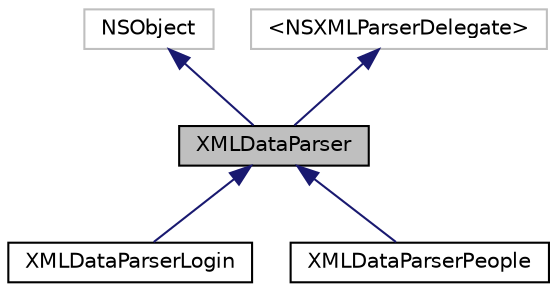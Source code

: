 digraph "XMLDataParser"
{
  edge [fontname="Helvetica",fontsize="10",labelfontname="Helvetica",labelfontsize="10"];
  node [fontname="Helvetica",fontsize="10",shape=record];
  Node1 [label="XMLDataParser",height=0.2,width=0.4,color="black", fillcolor="grey75", style="filled" fontcolor="black"];
  Node2 -> Node1 [dir="back",color="midnightblue",fontsize="10",style="solid",fontname="Helvetica"];
  Node2 [label="NSObject",height=0.2,width=0.4,color="grey75", fillcolor="white", style="filled"];
  Node3 -> Node1 [dir="back",color="midnightblue",fontsize="10",style="solid",fontname="Helvetica"];
  Node3 [label="\<NSXMLParserDelegate\>",height=0.2,width=0.4,color="grey75", fillcolor="white", style="filled"];
  Node1 -> Node4 [dir="back",color="midnightblue",fontsize="10",style="solid",fontname="Helvetica"];
  Node4 [label="XMLDataParserLogin",height=0.2,width=0.4,color="black", fillcolor="white", style="filled",URL="$interface_x_m_l_data_parser_login.html"];
  Node1 -> Node5 [dir="back",color="midnightblue",fontsize="10",style="solid",fontname="Helvetica"];
  Node5 [label="XMLDataParserPeople",height=0.2,width=0.4,color="black", fillcolor="white", style="filled",URL="$interface_x_m_l_data_parser_people.html"];
}
